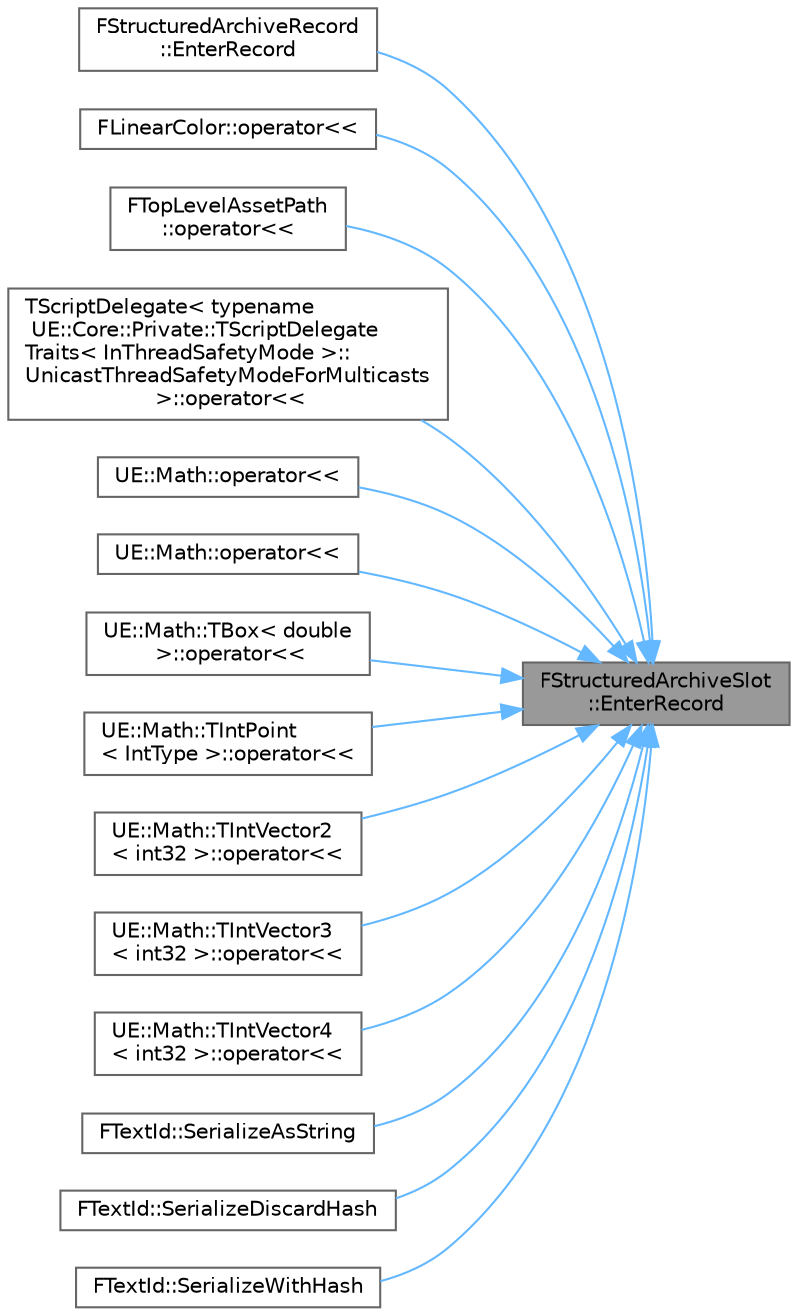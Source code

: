 digraph "FStructuredArchiveSlot::EnterRecord"
{
 // INTERACTIVE_SVG=YES
 // LATEX_PDF_SIZE
  bgcolor="transparent";
  edge [fontname=Helvetica,fontsize=10,labelfontname=Helvetica,labelfontsize=10];
  node [fontname=Helvetica,fontsize=10,shape=box,height=0.2,width=0.4];
  rankdir="RL";
  Node1 [id="Node000001",label="FStructuredArchiveSlot\l::EnterRecord",height=0.2,width=0.4,color="gray40", fillcolor="grey60", style="filled", fontcolor="black",tooltip=" "];
  Node1 -> Node2 [id="edge1_Node000001_Node000002",dir="back",color="steelblue1",style="solid",tooltip=" "];
  Node2 [id="Node000002",label="FStructuredArchiveRecord\l::EnterRecord",height=0.2,width=0.4,color="grey40", fillcolor="white", style="filled",URL="$d2/d24/classFStructuredArchiveRecord.html#ad217ab0075c12f075959797360e91881",tooltip=" "];
  Node1 -> Node3 [id="edge2_Node000001_Node000003",dir="back",color="steelblue1",style="solid",tooltip=" "];
  Node3 [id="Node000003",label="FLinearColor::operator\<\<",height=0.2,width=0.4,color="grey40", fillcolor="white", style="filled",URL="$d5/dd9/structFLinearColor.html#a48a949584176a1889a2aab75456814d5",tooltip=" "];
  Node1 -> Node4 [id="edge3_Node000001_Node000004",dir="back",color="steelblue1",style="solid",tooltip=" "];
  Node4 [id="Node000004",label="FTopLevelAssetPath\l::operator\<\<",height=0.2,width=0.4,color="grey40", fillcolor="white", style="filled",URL="$d7/d36/structFTopLevelAssetPath.html#ae6cc99fa0b0835f46a71a5c22a49381c",tooltip="Serializes the internal path."];
  Node1 -> Node5 [id="edge4_Node000001_Node000005",dir="back",color="steelblue1",style="solid",tooltip=" "];
  Node5 [id="Node000005",label="TScriptDelegate\< typename\l UE::Core::Private::TScriptDelegate\lTraits\< InThreadSafetyMode \>::\lUnicastThreadSafetyModeForMulticasts\l \>::operator\<\<",height=0.2,width=0.4,color="grey40", fillcolor="white", style="filled",URL="$d1/d87/classTScriptDelegate.html#a2173822b9ee620965aeccd7c6b936f62",tooltip=" "];
  Node1 -> Node6 [id="edge5_Node000001_Node000006",dir="back",color="steelblue1",style="solid",tooltip=" "];
  Node6 [id="Node000006",label="UE::Math::operator\<\<",height=0.2,width=0.4,color="grey40", fillcolor="white", style="filled",URL="$dd/d3f/namespaceUE_1_1Math.html#a7e188195eeccfc4de34a783d76f1a02a",tooltip="Structured archive slot serializer for FVector3d."];
  Node1 -> Node7 [id="edge6_Node000001_Node000007",dir="back",color="steelblue1",style="solid",tooltip=" "];
  Node7 [id="Node000007",label="UE::Math::operator\<\<",height=0.2,width=0.4,color="grey40", fillcolor="white", style="filled",URL="$dd/d3f/namespaceUE_1_1Math.html#a24d10c821eaa2820eccba95598188875",tooltip="Structured archive slot serializer for FVector3f."];
  Node1 -> Node8 [id="edge7_Node000001_Node000008",dir="back",color="steelblue1",style="solid",tooltip=" "];
  Node8 [id="Node000008",label="UE::Math::TBox\< double\l \>::operator\<\<",height=0.2,width=0.4,color="grey40", fillcolor="white", style="filled",URL="$d7/d5f/structUE_1_1Math_1_1TBox.html#a3e3705d6e1ee2fb61fa0a0176d47897f",tooltip=" "];
  Node1 -> Node9 [id="edge8_Node000001_Node000009",dir="back",color="steelblue1",style="solid",tooltip=" "];
  Node9 [id="Node000009",label="UE::Math::TIntPoint\l\< IntType \>::operator\<\<",height=0.2,width=0.4,color="grey40", fillcolor="white", style="filled",URL="$dd/d65/structUE_1_1Math_1_1TIntPoint.html#a09ef7be3cd2e1a7c297515351a81a554",tooltip=" "];
  Node1 -> Node10 [id="edge9_Node000001_Node000010",dir="back",color="steelblue1",style="solid",tooltip=" "];
  Node10 [id="Node000010",label="UE::Math::TIntVector2\l\< int32 \>::operator\<\<",height=0.2,width=0.4,color="grey40", fillcolor="white", style="filled",URL="$d1/d01/structUE_1_1Math_1_1TIntVector2.html#a47cab3b84c17f1199bb3787a9a3944c3",tooltip=" "];
  Node1 -> Node11 [id="edge10_Node000001_Node000011",dir="back",color="steelblue1",style="solid",tooltip=" "];
  Node11 [id="Node000011",label="UE::Math::TIntVector3\l\< int32 \>::operator\<\<",height=0.2,width=0.4,color="grey40", fillcolor="white", style="filled",URL="$d7/de1/structUE_1_1Math_1_1TIntVector3.html#a558472dfabe9f7256576d8cf17625d9a",tooltip=" "];
  Node1 -> Node12 [id="edge11_Node000001_Node000012",dir="back",color="steelblue1",style="solid",tooltip=" "];
  Node12 [id="Node000012",label="UE::Math::TIntVector4\l\< int32 \>::operator\<\<",height=0.2,width=0.4,color="grey40", fillcolor="white", style="filled",URL="$d1/d51/structUE_1_1Math_1_1TIntVector4.html#a938b2ad4c7a37b8512af24aa37a4a99e",tooltip=" "];
  Node1 -> Node13 [id="edge12_Node000001_Node000013",dir="back",color="steelblue1",style="solid",tooltip=" "];
  Node13 [id="Node000013",label="FTextId::SerializeAsString",height=0.2,width=0.4,color="grey40", fillcolor="white", style="filled",URL="$d4/dc6/classFTextId.html#a41ab33415093350b0b4e3ea456d619c3",tooltip="Serialize this text identity as if it were FStrings."];
  Node1 -> Node14 [id="edge13_Node000001_Node000014",dir="back",color="steelblue1",style="solid",tooltip=" "];
  Node14 [id="Node000014",label="FTextId::SerializeDiscardHash",height=0.2,width=0.4,color="grey40", fillcolor="white", style="filled",URL="$d4/dc6/classFTextId.html#a8d3e4787811fa39c77cfabde54963088",tooltip="Serialize this text identity including its hash values, discarding the hash on load (to upgrade from ..."];
  Node1 -> Node15 [id="edge14_Node000001_Node000015",dir="back",color="steelblue1",style="solid",tooltip=" "];
  Node15 [id="Node000015",label="FTextId::SerializeWithHash",height=0.2,width=0.4,color="grey40", fillcolor="white", style="filled",URL="$d4/dc6/classFTextId.html#aa045c74a18e924813c44b6acb59a5849",tooltip="Serialize this text identity including its hash values (this method is sensitive to hashing algorithm..."];
}
